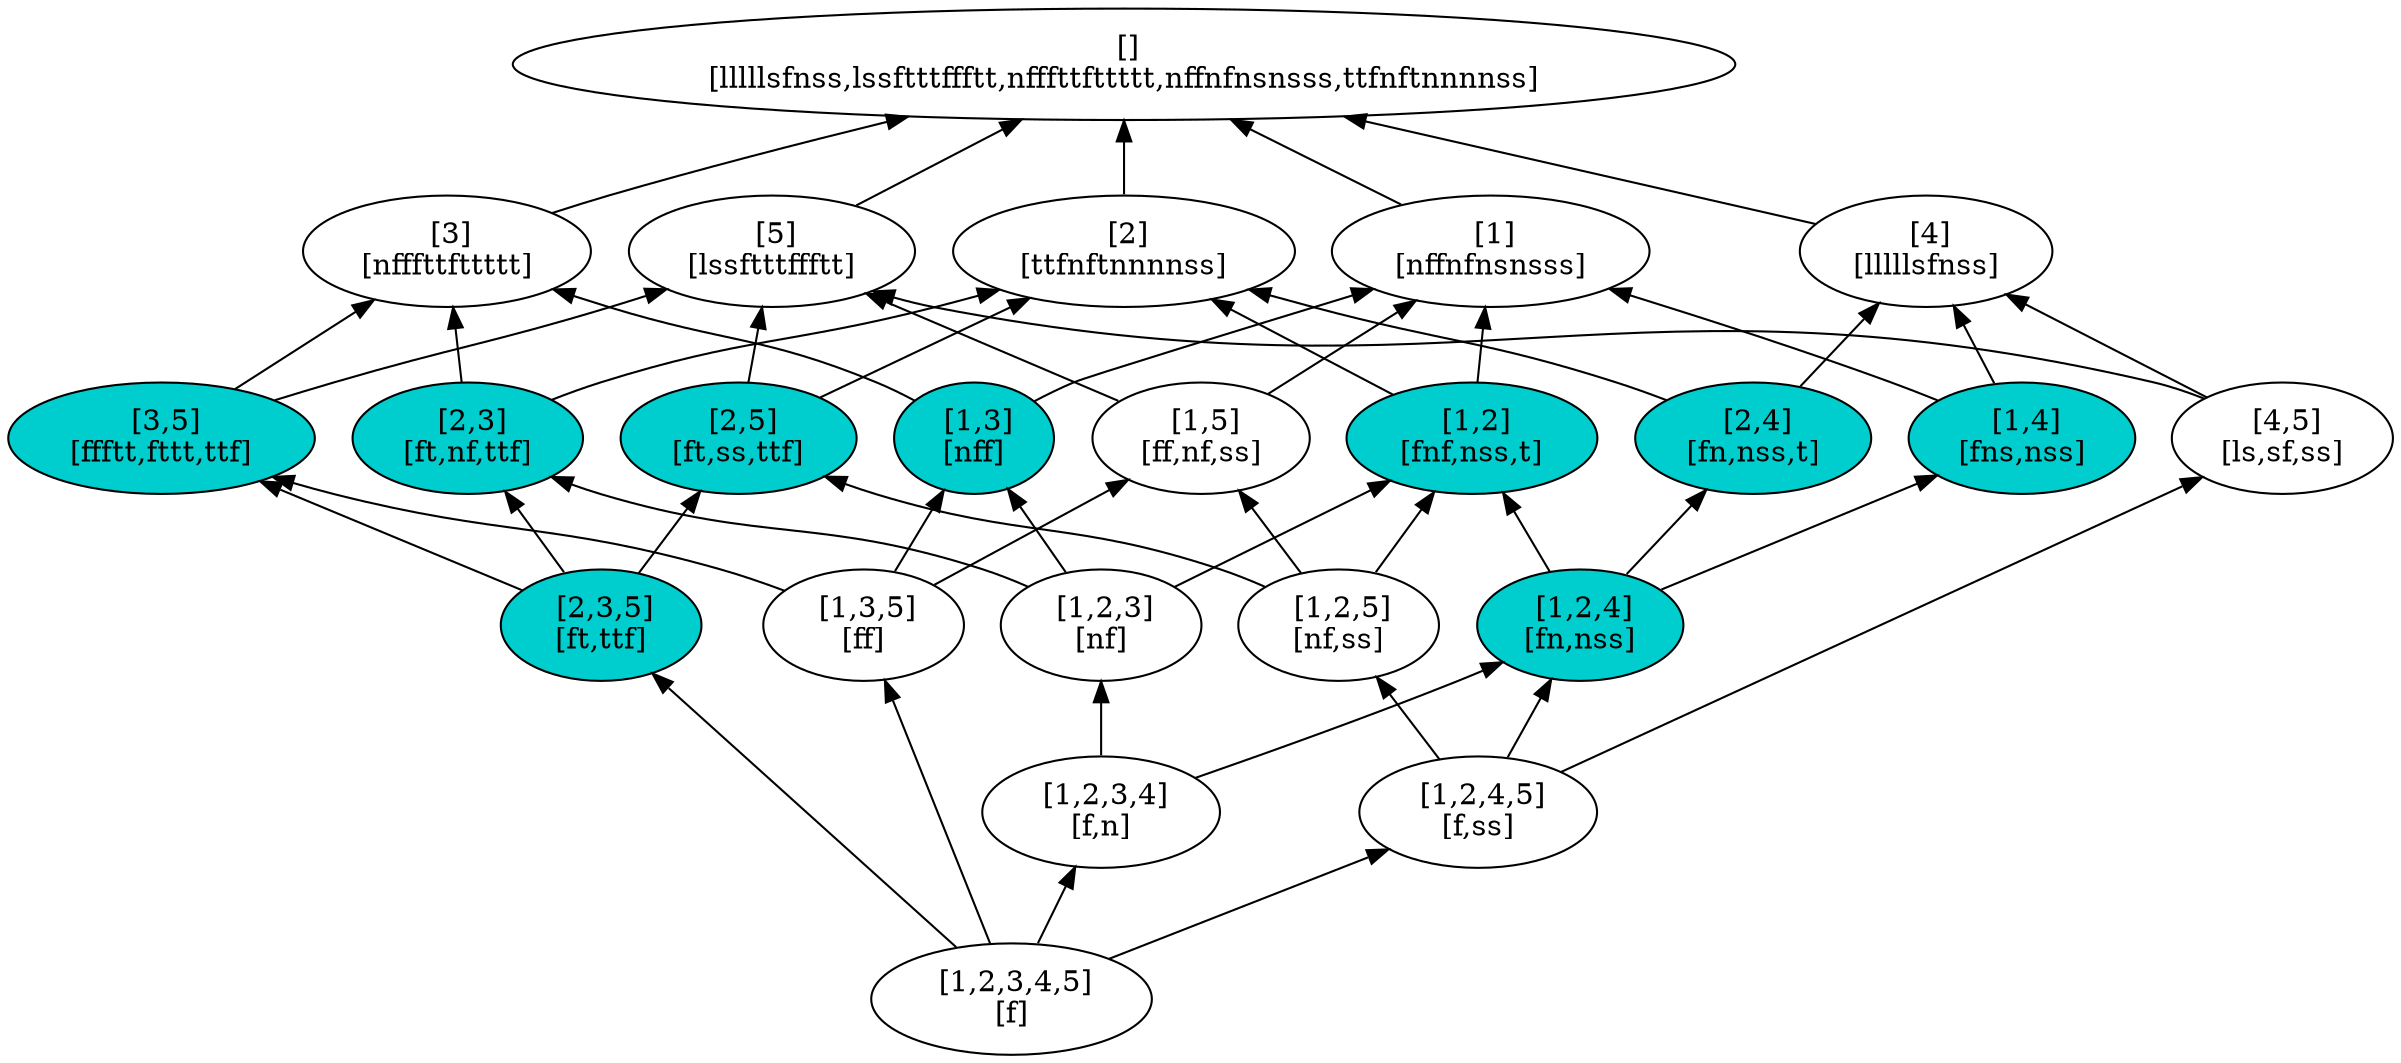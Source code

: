 digraph G {
Graph [rankdir=BT]
15 [label=" []\n[lllllsfnss,lssftttffftt,nfffttfttttt,nffnfnsnsss,ttfnftnnnnss]"]
31 [label=" [5]\n[lssftttffftt]"]
46 [label=" [4,5]\n[ls,sf,ss]"]
59 [label=" [1,2,4,5]\n[f,ss]"]
71 [label=" [1,2,3,4,5]\n[f]"]
82 [label=" [3,5]\n[ffftt,fttt,ttf]",style="filled", color="black", fillcolor="cyan3"]
96 [label=" [2,3,5]\n[ft,ttf]",style="filled", color="black", fillcolor="cyan3"]
109 [label=" [1,3,5]\n[ff]"]
122 [label=" [2,5]\n[ft,ss,ttf]",style="filled", color="black", fillcolor="cyan3"]
137 [label=" [1,2,5]\n[nf,ss]"]
151 [label=" [1,5]\n[ff,nf,ss]"]
167 [label=" [4]\n[lllllsfnss]"]
183 [label=" [2,4]\n[fn,nss,t]",style="filled", color="black", fillcolor="cyan3"]
197 [label=" [1,2,4]\n[fn,nss]",style="filled", color="black", fillcolor="cyan3"]
211 [label=" [1,2,3,4]\n[f,n]"]
224 [label=" [1,4]\n[fns,nss]",style="filled", color="black", fillcolor="cyan3"]
239 [label=" [3]\n[nfffttfttttt]"]
255 [label=" [2,3]\n[ft,nf,ttf]",style="filled", color="black", fillcolor="cyan3"]
270 [label=" [1,2,3]\n[nf]"]
284 [label=" [1,3]\n[nff]",style="filled", color="black", fillcolor="cyan3"]
300 [label=" [2]\n[ttfnftnnnnss]"]
318 [label=" [1,2]\n[fnf,nss,t]",style="filled", color="black", fillcolor="cyan3"]
335 [label=" [1]\n[nffnfnsnsss]"]
31->15
46->31
46->167
59->46
59->137
59->197
71->59
71->96
71->109
71->211
82->31
82->239
96->82
96->122
96->255
109->82
109->151
109->284
122->31
122->300
137->122
137->151
137->318
151->31
151->335
167->15
183->167
183->300
197->183
197->224
197->318
211->197
211->270
224->167
224->335
239->15
255->239
255->300
270->255
270->284
270->318
284->239
284->335
300->15
318->300
318->335
335->15
}